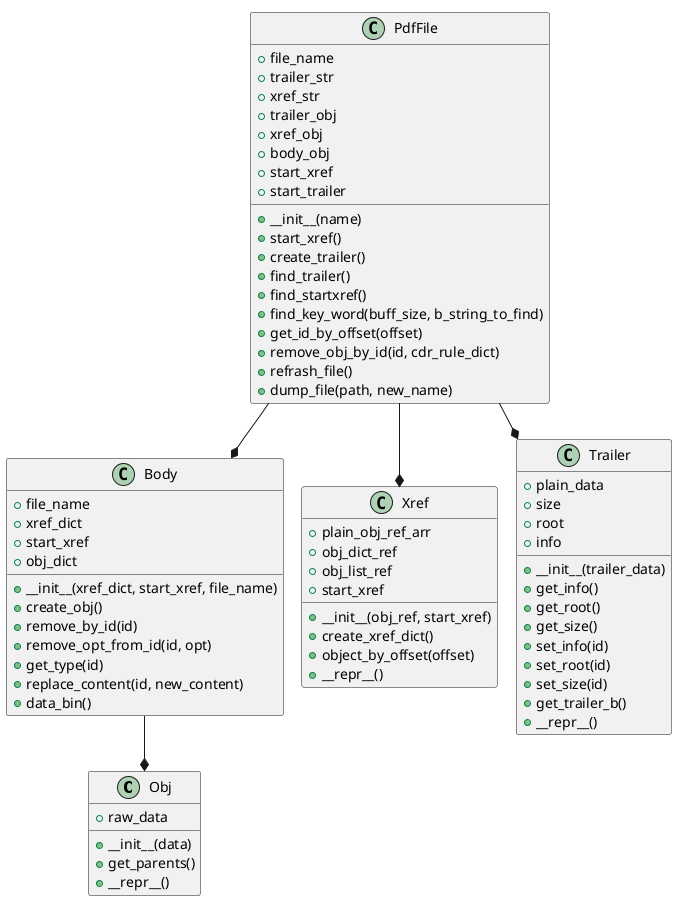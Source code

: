 @startuml
!pragma layout smetana
skinparam backgroundColor transparent

class Obj {
   +raw_data
   +__init__(data)
   +get_parents()
   +__repr__()
}
Body --* Obj
class Body {
   +file_name
   +xref_dict
   +start_xref
   +obj_dict
   +__init__(xref_dict, start_xref, file_name)
   +create_obj()
   +remove_by_id(id)
   +remove_opt_from_id(id, opt)
   +get_type(id)
   +replace_content(id, new_content)
   +data_bin()
}

class Xref {
  +plain_obj_ref_arr
  +obj_dict_ref
  +obj_list_ref
  +start_xref
  +__init__(obj_ref, start_xref)
  +create_xref_dict()
  +object_by_offset(offset)
  +__repr__()
}

class Trailer {
  +plain_data
  +size
  +root
  +info
  +__init__(trailer_data)
  +get_info()
  +get_root()
  +get_size()
  +set_info(id)
  +set_root(id)
  +set_size(id)
  +get_trailer_b()
  +__repr__()
}


PdfFile --* Body
PdfFile --* Xref
PdfFile --* Trailer
class PdfFile {
  +file_name
  +trailer_str
  +xref_str
  +trailer_obj
  +xref_obj
  +body_obj
  +start_xref
  +start_trailer
  +__init__(name)
  +start_xref()
  +create_trailer()
  +find_trailer()
  +find_startxref()
  +find_key_word(buff_size, b_string_to_find)
  +get_id_by_offset(offset)
  +remove_obj_by_id(id, cdr_rule_dict)
  +refrash_file()
  +dump_file(path, new_name)
}

@enduml